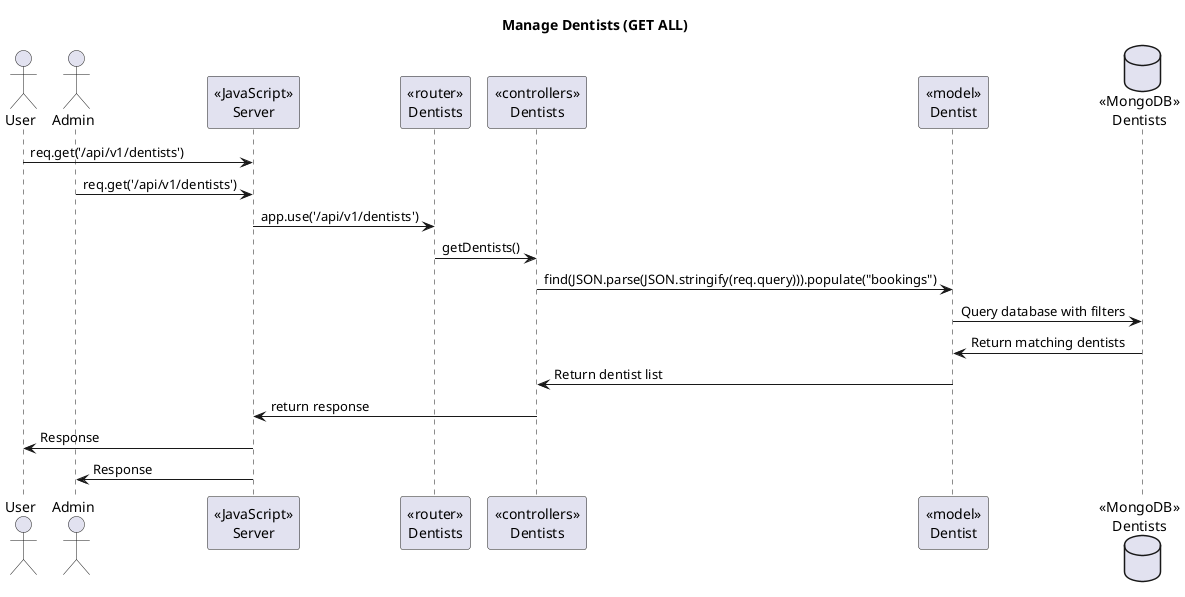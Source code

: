 @startuml Get all Dentists
title Manage Dentists (GET ALL)

actor User
actor Admin
participant "<<JavaScript>>\nServer" as Server
participant "<<router>>\nDentists" as RouterDentists
participant "<<controllers>>\nDentists" as ControllerDentists
participant "<<model>>\nDentist" as DentistModel
database "<<MongoDB>>\nDentists" as DB_Dentists

User -> Server : req.get('/api/v1/dentists')
Admin -> Server : req.get('/api/v1/dentists')
Server -> RouterDentists : app.use('/api/v1/dentists')
RouterDentists -> ControllerDentists : getDentists()

ControllerDentists -> DentistModel : find(JSON.parse(JSON.stringify(req.query))).populate("bookings")
DentistModel -> DB_Dentists : Query database with filters
DB_Dentists -> DentistModel : Return matching dentists
DentistModel -> ControllerDentists : Return dentist list

ControllerDentists -> Server : return response
Server -> User : Response
Server -> Admin : Response

@enduml
